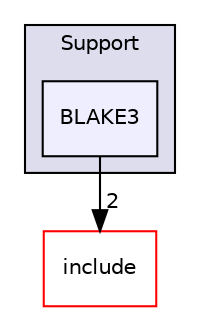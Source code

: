 digraph "lib/Support/BLAKE3" {
  bgcolor=transparent;
  compound=true
  node [ fontsize="10", fontname="Helvetica"];
  edge [ labelfontsize="10", labelfontname="Helvetica"];
  subgraph clusterdir_f0dc79bace318df7ec0fa0bdb179ed95 {
    graph [ bgcolor="#ddddee", pencolor="black", label="Support" fontname="Helvetica", fontsize="10", URL="dir_f0dc79bace318df7ec0fa0bdb179ed95.html"]
  dir_f3f0a8af2a732984d43cfee43ea2024a [shape=box, label="BLAKE3", style="filled", fillcolor="#eeeeff", pencolor="black", URL="dir_f3f0a8af2a732984d43cfee43ea2024a.html"];
  }
  dir_d44c64559bbebec7f509842c48db8b23 [shape=box label="include" color="red" URL="dir_d44c64559bbebec7f509842c48db8b23.html"];
  dir_f3f0a8af2a732984d43cfee43ea2024a->dir_d44c64559bbebec7f509842c48db8b23 [headlabel="2", labeldistance=1.5 headhref="dir_000092_000001.html"];
}
